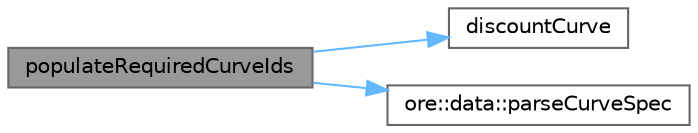 digraph "populateRequiredCurveIds"
{
 // INTERACTIVE_SVG=YES
 // LATEX_PDF_SIZE
  bgcolor="transparent";
  edge [fontname=Helvetica,fontsize=10,labelfontname=Helvetica,labelfontsize=10];
  node [fontname=Helvetica,fontsize=10,shape=box,height=0.2,width=0.4];
  rankdir="LR";
  Node1 [label="populateRequiredCurveIds",height=0.2,width=0.4,color="gray40", fillcolor="grey60", style="filled", fontcolor="black",tooltip="Populate required curve ids."];
  Node1 -> Node2 [color="steelblue1",style="solid"];
  Node2 [label="discountCurve",height=0.2,width=0.4,color="grey40", fillcolor="white", style="filled",URL="$classore_1_1data_1_1_cap_floor_volatility_curve_config.html#a80db903e309cdeacd8484ccc4f0900eb",tooltip=" "];
  Node1 -> Node3 [color="steelblue1",style="solid"];
  Node3 [label="ore::data::parseCurveSpec",height=0.2,width=0.4,color="grey40", fillcolor="white", style="filled",URL="$group__curves.html#ga7c53f293f4ad98e691c6a93b6be26e9a",tooltip="function to convert a string into a curve spec"];
}

